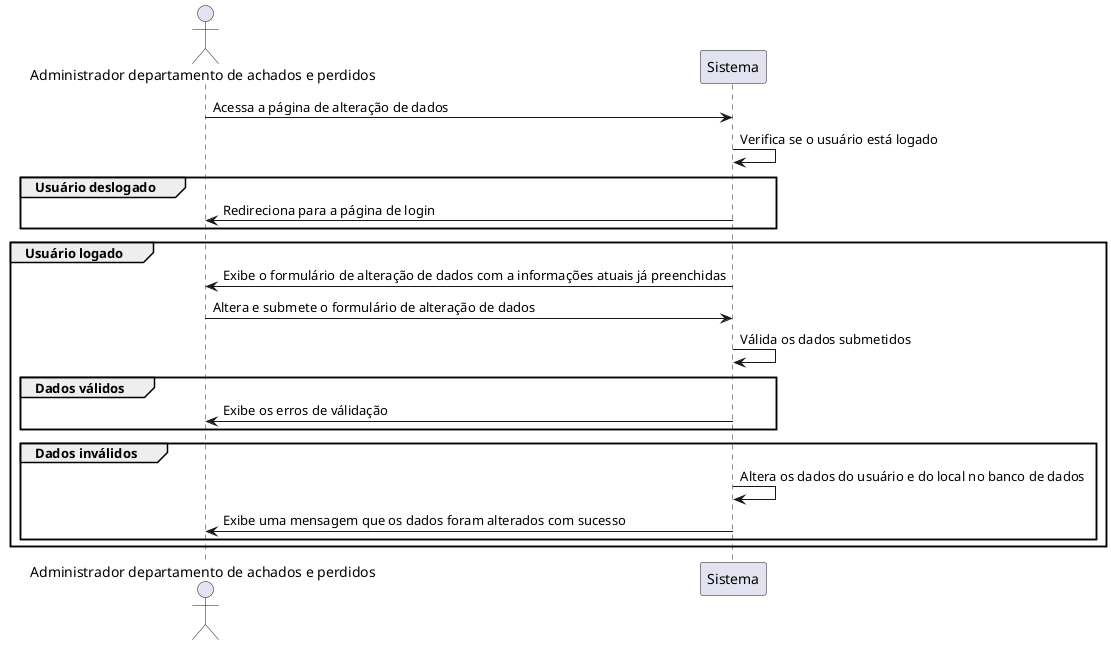 @startuml RAP07

actor "Administrador departamento de achados e perdidos" as admin
participant "Sistema" as sistema

admin -> sistema: Acessa a página de alteração de dados
sistema -> sistema: Verifica se o usuário está logado

group Usuário deslogado
  sistema -> admin: Redireciona para a página de login
end

group Usuário logado
  sistema -> admin: Exibe o formulário de alteração de dados com a informações atuais já preenchidas
  admin -> sistema: Altera e submete o formulário de alteração de dados
  sistema -> sistema: Válida os dados submetidos

  group Dados válidos
    sistema -> admin: Exibe os erros de válidação
  end

  group Dados inválidos
    sistema -> sistema: Altera os dados do usuário e do local no banco de dados
    sistema -> admin: Exibe uma mensagem que os dados foram alterados com sucesso
  end
end

@enduml
